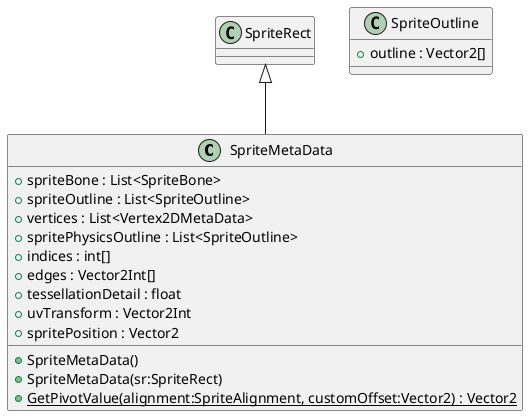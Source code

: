 @startuml
class SpriteMetaData {
    + spriteBone : List<SpriteBone>
    + spriteOutline : List<SpriteOutline>
    + vertices : List<Vertex2DMetaData>
    + spritePhysicsOutline : List<SpriteOutline>
    + indices : int[]
    + edges : Vector2Int[]
    + tessellationDetail : float
    + uvTransform : Vector2Int
    + spritePosition : Vector2
    + SpriteMetaData()
    + SpriteMetaData(sr:SpriteRect)
    + {static} GetPivotValue(alignment:SpriteAlignment, customOffset:Vector2) : Vector2
}
class SpriteOutline {
    + outline : Vector2[]
}
SpriteRect <|-- SpriteMetaData
@enduml
